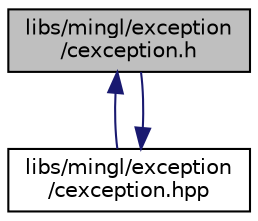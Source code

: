 digraph "libs/mingl/exception/cexception.h"
{
 // LATEX_PDF_SIZE
  edge [fontname="Helvetica",fontsize="10",labelfontname="Helvetica",labelfontsize="10"];
  node [fontname="Helvetica",fontsize="10",shape=record];
  Node1 [label="libs/mingl/exception\l/cexception.h",height=0.2,width=0.4,color="black", fillcolor="grey75", style="filled", fontcolor="black",tooltip="Declaration de la classe CException."];
  Node1 -> Node2 [dir="back",color="midnightblue",fontsize="10",style="solid"];
  Node2 [label="libs/mingl/exception\l/cexception.hpp",height=0.2,width=0.4,color="black", fillcolor="white", style="filled",URL="$cexception_8hpp.html",tooltip="classe CException"];
  Node2 -> Node1 [dir="back",color="midnightblue",fontsize="10",style="solid"];
}
